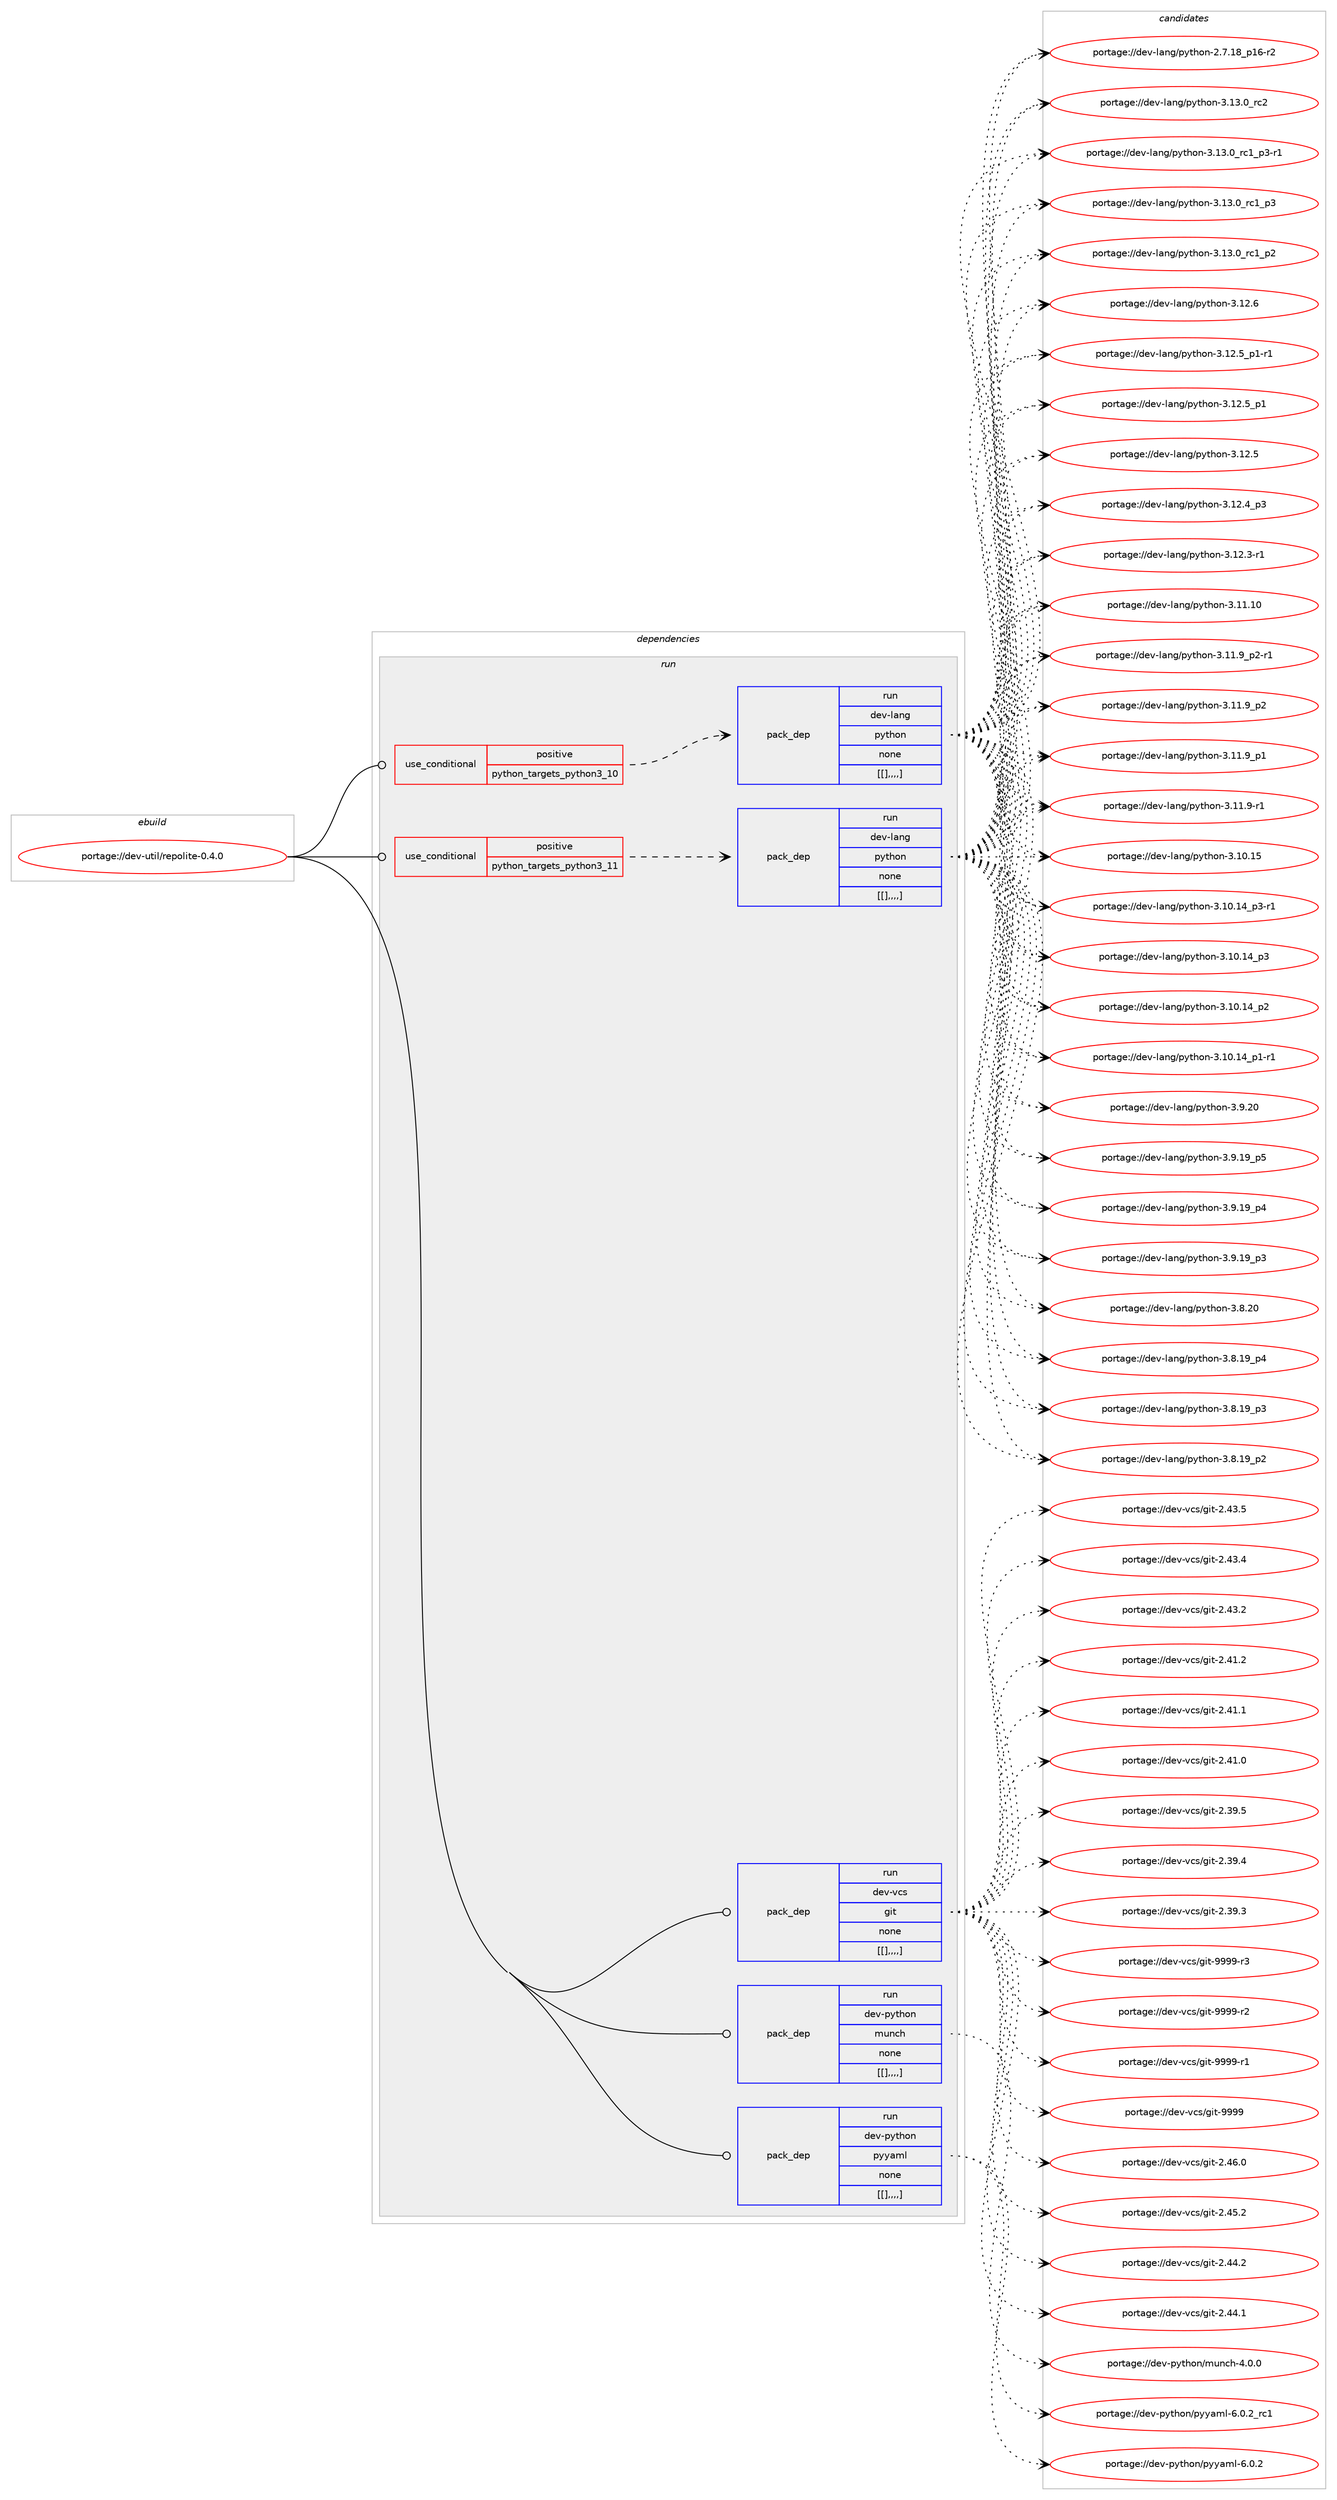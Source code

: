 digraph prolog {

# *************
# Graph options
# *************

newrank=true;
concentrate=true;
compound=true;
graph [rankdir=LR,fontname=Helvetica,fontsize=10,ranksep=1.5];#, ranksep=2.5, nodesep=0.2];
edge  [arrowhead=vee];
node  [fontname=Helvetica,fontsize=10];

# **********
# The ebuild
# **********

subgraph cluster_leftcol {
color=gray;
label=<<i>ebuild</i>>;
id [label="portage://dev-util/repolite-0.4.0", color=red, width=4, href="../dev-util/repolite-0.4.0.svg"];
}

# ****************
# The dependencies
# ****************

subgraph cluster_midcol {
color=gray;
label=<<i>dependencies</i>>;
subgraph cluster_compile {
fillcolor="#eeeeee";
style=filled;
label=<<i>compile</i>>;
}
subgraph cluster_compileandrun {
fillcolor="#eeeeee";
style=filled;
label=<<i>compile and run</i>>;
}
subgraph cluster_run {
fillcolor="#eeeeee";
style=filled;
label=<<i>run</i>>;
subgraph cond63387 {
dependency222857 [label=<<TABLE BORDER="0" CELLBORDER="1" CELLSPACING="0" CELLPADDING="4"><TR><TD ROWSPAN="3" CELLPADDING="10">use_conditional</TD></TR><TR><TD>positive</TD></TR><TR><TD>python_targets_python3_10</TD></TR></TABLE>>, shape=none, color=red];
subgraph pack158037 {
dependency222858 [label=<<TABLE BORDER="0" CELLBORDER="1" CELLSPACING="0" CELLPADDING="4" WIDTH="220"><TR><TD ROWSPAN="6" CELLPADDING="30">pack_dep</TD></TR><TR><TD WIDTH="110">run</TD></TR><TR><TD>dev-lang</TD></TR><TR><TD>python</TD></TR><TR><TD>none</TD></TR><TR><TD>[[],,,,]</TD></TR></TABLE>>, shape=none, color=blue];
}
dependency222857:e -> dependency222858:w [weight=20,style="dashed",arrowhead="vee"];
}
id:e -> dependency222857:w [weight=20,style="solid",arrowhead="odot"];
subgraph cond63388 {
dependency222859 [label=<<TABLE BORDER="0" CELLBORDER="1" CELLSPACING="0" CELLPADDING="4"><TR><TD ROWSPAN="3" CELLPADDING="10">use_conditional</TD></TR><TR><TD>positive</TD></TR><TR><TD>python_targets_python3_11</TD></TR></TABLE>>, shape=none, color=red];
subgraph pack158038 {
dependency222860 [label=<<TABLE BORDER="0" CELLBORDER="1" CELLSPACING="0" CELLPADDING="4" WIDTH="220"><TR><TD ROWSPAN="6" CELLPADDING="30">pack_dep</TD></TR><TR><TD WIDTH="110">run</TD></TR><TR><TD>dev-lang</TD></TR><TR><TD>python</TD></TR><TR><TD>none</TD></TR><TR><TD>[[],,,,]</TD></TR></TABLE>>, shape=none, color=blue];
}
dependency222859:e -> dependency222860:w [weight=20,style="dashed",arrowhead="vee"];
}
id:e -> dependency222859:w [weight=20,style="solid",arrowhead="odot"];
subgraph pack158039 {
dependency222861 [label=<<TABLE BORDER="0" CELLBORDER="1" CELLSPACING="0" CELLPADDING="4" WIDTH="220"><TR><TD ROWSPAN="6" CELLPADDING="30">pack_dep</TD></TR><TR><TD WIDTH="110">run</TD></TR><TR><TD>dev-python</TD></TR><TR><TD>munch</TD></TR><TR><TD>none</TD></TR><TR><TD>[[],,,,]</TD></TR></TABLE>>, shape=none, color=blue];
}
id:e -> dependency222861:w [weight=20,style="solid",arrowhead="odot"];
subgraph pack158040 {
dependency222862 [label=<<TABLE BORDER="0" CELLBORDER="1" CELLSPACING="0" CELLPADDING="4" WIDTH="220"><TR><TD ROWSPAN="6" CELLPADDING="30">pack_dep</TD></TR><TR><TD WIDTH="110">run</TD></TR><TR><TD>dev-python</TD></TR><TR><TD>pyyaml</TD></TR><TR><TD>none</TD></TR><TR><TD>[[],,,,]</TD></TR></TABLE>>, shape=none, color=blue];
}
id:e -> dependency222862:w [weight=20,style="solid",arrowhead="odot"];
subgraph pack158041 {
dependency222863 [label=<<TABLE BORDER="0" CELLBORDER="1" CELLSPACING="0" CELLPADDING="4" WIDTH="220"><TR><TD ROWSPAN="6" CELLPADDING="30">pack_dep</TD></TR><TR><TD WIDTH="110">run</TD></TR><TR><TD>dev-vcs</TD></TR><TR><TD>git</TD></TR><TR><TD>none</TD></TR><TR><TD>[[],,,,]</TD></TR></TABLE>>, shape=none, color=blue];
}
id:e -> dependency222863:w [weight=20,style="solid",arrowhead="odot"];
}
}

# **************
# The candidates
# **************

subgraph cluster_choices {
rank=same;
color=gray;
label=<<i>candidates</i>>;

subgraph choice158037 {
color=black;
nodesep=1;
choice10010111845108971101034711212111610411111045514649514648951149950 [label="portage://dev-lang/python-3.13.0_rc2", color=red, width=4,href="../dev-lang/python-3.13.0_rc2.svg"];
choice1001011184510897110103471121211161041111104551464951464895114994995112514511449 [label="portage://dev-lang/python-3.13.0_rc1_p3-r1", color=red, width=4,href="../dev-lang/python-3.13.0_rc1_p3-r1.svg"];
choice100101118451089711010347112121116104111110455146495146489511499499511251 [label="portage://dev-lang/python-3.13.0_rc1_p3", color=red, width=4,href="../dev-lang/python-3.13.0_rc1_p3.svg"];
choice100101118451089711010347112121116104111110455146495146489511499499511250 [label="portage://dev-lang/python-3.13.0_rc1_p2", color=red, width=4,href="../dev-lang/python-3.13.0_rc1_p2.svg"];
choice10010111845108971101034711212111610411111045514649504654 [label="portage://dev-lang/python-3.12.6", color=red, width=4,href="../dev-lang/python-3.12.6.svg"];
choice1001011184510897110103471121211161041111104551464950465395112494511449 [label="portage://dev-lang/python-3.12.5_p1-r1", color=red, width=4,href="../dev-lang/python-3.12.5_p1-r1.svg"];
choice100101118451089711010347112121116104111110455146495046539511249 [label="portage://dev-lang/python-3.12.5_p1", color=red, width=4,href="../dev-lang/python-3.12.5_p1.svg"];
choice10010111845108971101034711212111610411111045514649504653 [label="portage://dev-lang/python-3.12.5", color=red, width=4,href="../dev-lang/python-3.12.5.svg"];
choice100101118451089711010347112121116104111110455146495046529511251 [label="portage://dev-lang/python-3.12.4_p3", color=red, width=4,href="../dev-lang/python-3.12.4_p3.svg"];
choice100101118451089711010347112121116104111110455146495046514511449 [label="portage://dev-lang/python-3.12.3-r1", color=red, width=4,href="../dev-lang/python-3.12.3-r1.svg"];
choice1001011184510897110103471121211161041111104551464949464948 [label="portage://dev-lang/python-3.11.10", color=red, width=4,href="../dev-lang/python-3.11.10.svg"];
choice1001011184510897110103471121211161041111104551464949465795112504511449 [label="portage://dev-lang/python-3.11.9_p2-r1", color=red, width=4,href="../dev-lang/python-3.11.9_p2-r1.svg"];
choice100101118451089711010347112121116104111110455146494946579511250 [label="portage://dev-lang/python-3.11.9_p2", color=red, width=4,href="../dev-lang/python-3.11.9_p2.svg"];
choice100101118451089711010347112121116104111110455146494946579511249 [label="portage://dev-lang/python-3.11.9_p1", color=red, width=4,href="../dev-lang/python-3.11.9_p1.svg"];
choice100101118451089711010347112121116104111110455146494946574511449 [label="portage://dev-lang/python-3.11.9-r1", color=red, width=4,href="../dev-lang/python-3.11.9-r1.svg"];
choice1001011184510897110103471121211161041111104551464948464953 [label="portage://dev-lang/python-3.10.15", color=red, width=4,href="../dev-lang/python-3.10.15.svg"];
choice100101118451089711010347112121116104111110455146494846495295112514511449 [label="portage://dev-lang/python-3.10.14_p3-r1", color=red, width=4,href="../dev-lang/python-3.10.14_p3-r1.svg"];
choice10010111845108971101034711212111610411111045514649484649529511251 [label="portage://dev-lang/python-3.10.14_p3", color=red, width=4,href="../dev-lang/python-3.10.14_p3.svg"];
choice10010111845108971101034711212111610411111045514649484649529511250 [label="portage://dev-lang/python-3.10.14_p2", color=red, width=4,href="../dev-lang/python-3.10.14_p2.svg"];
choice100101118451089711010347112121116104111110455146494846495295112494511449 [label="portage://dev-lang/python-3.10.14_p1-r1", color=red, width=4,href="../dev-lang/python-3.10.14_p1-r1.svg"];
choice10010111845108971101034711212111610411111045514657465048 [label="portage://dev-lang/python-3.9.20", color=red, width=4,href="../dev-lang/python-3.9.20.svg"];
choice100101118451089711010347112121116104111110455146574649579511253 [label="portage://dev-lang/python-3.9.19_p5", color=red, width=4,href="../dev-lang/python-3.9.19_p5.svg"];
choice100101118451089711010347112121116104111110455146574649579511252 [label="portage://dev-lang/python-3.9.19_p4", color=red, width=4,href="../dev-lang/python-3.9.19_p4.svg"];
choice100101118451089711010347112121116104111110455146574649579511251 [label="portage://dev-lang/python-3.9.19_p3", color=red, width=4,href="../dev-lang/python-3.9.19_p3.svg"];
choice10010111845108971101034711212111610411111045514656465048 [label="portage://dev-lang/python-3.8.20", color=red, width=4,href="../dev-lang/python-3.8.20.svg"];
choice100101118451089711010347112121116104111110455146564649579511252 [label="portage://dev-lang/python-3.8.19_p4", color=red, width=4,href="../dev-lang/python-3.8.19_p4.svg"];
choice100101118451089711010347112121116104111110455146564649579511251 [label="portage://dev-lang/python-3.8.19_p3", color=red, width=4,href="../dev-lang/python-3.8.19_p3.svg"];
choice100101118451089711010347112121116104111110455146564649579511250 [label="portage://dev-lang/python-3.8.19_p2", color=red, width=4,href="../dev-lang/python-3.8.19_p2.svg"];
choice100101118451089711010347112121116104111110455046554649569511249544511450 [label="portage://dev-lang/python-2.7.18_p16-r2", color=red, width=4,href="../dev-lang/python-2.7.18_p16-r2.svg"];
dependency222858:e -> choice10010111845108971101034711212111610411111045514649514648951149950:w [style=dotted,weight="100"];
dependency222858:e -> choice1001011184510897110103471121211161041111104551464951464895114994995112514511449:w [style=dotted,weight="100"];
dependency222858:e -> choice100101118451089711010347112121116104111110455146495146489511499499511251:w [style=dotted,weight="100"];
dependency222858:e -> choice100101118451089711010347112121116104111110455146495146489511499499511250:w [style=dotted,weight="100"];
dependency222858:e -> choice10010111845108971101034711212111610411111045514649504654:w [style=dotted,weight="100"];
dependency222858:e -> choice1001011184510897110103471121211161041111104551464950465395112494511449:w [style=dotted,weight="100"];
dependency222858:e -> choice100101118451089711010347112121116104111110455146495046539511249:w [style=dotted,weight="100"];
dependency222858:e -> choice10010111845108971101034711212111610411111045514649504653:w [style=dotted,weight="100"];
dependency222858:e -> choice100101118451089711010347112121116104111110455146495046529511251:w [style=dotted,weight="100"];
dependency222858:e -> choice100101118451089711010347112121116104111110455146495046514511449:w [style=dotted,weight="100"];
dependency222858:e -> choice1001011184510897110103471121211161041111104551464949464948:w [style=dotted,weight="100"];
dependency222858:e -> choice1001011184510897110103471121211161041111104551464949465795112504511449:w [style=dotted,weight="100"];
dependency222858:e -> choice100101118451089711010347112121116104111110455146494946579511250:w [style=dotted,weight="100"];
dependency222858:e -> choice100101118451089711010347112121116104111110455146494946579511249:w [style=dotted,weight="100"];
dependency222858:e -> choice100101118451089711010347112121116104111110455146494946574511449:w [style=dotted,weight="100"];
dependency222858:e -> choice1001011184510897110103471121211161041111104551464948464953:w [style=dotted,weight="100"];
dependency222858:e -> choice100101118451089711010347112121116104111110455146494846495295112514511449:w [style=dotted,weight="100"];
dependency222858:e -> choice10010111845108971101034711212111610411111045514649484649529511251:w [style=dotted,weight="100"];
dependency222858:e -> choice10010111845108971101034711212111610411111045514649484649529511250:w [style=dotted,weight="100"];
dependency222858:e -> choice100101118451089711010347112121116104111110455146494846495295112494511449:w [style=dotted,weight="100"];
dependency222858:e -> choice10010111845108971101034711212111610411111045514657465048:w [style=dotted,weight="100"];
dependency222858:e -> choice100101118451089711010347112121116104111110455146574649579511253:w [style=dotted,weight="100"];
dependency222858:e -> choice100101118451089711010347112121116104111110455146574649579511252:w [style=dotted,weight="100"];
dependency222858:e -> choice100101118451089711010347112121116104111110455146574649579511251:w [style=dotted,weight="100"];
dependency222858:e -> choice10010111845108971101034711212111610411111045514656465048:w [style=dotted,weight="100"];
dependency222858:e -> choice100101118451089711010347112121116104111110455146564649579511252:w [style=dotted,weight="100"];
dependency222858:e -> choice100101118451089711010347112121116104111110455146564649579511251:w [style=dotted,weight="100"];
dependency222858:e -> choice100101118451089711010347112121116104111110455146564649579511250:w [style=dotted,weight="100"];
dependency222858:e -> choice100101118451089711010347112121116104111110455046554649569511249544511450:w [style=dotted,weight="100"];
}
subgraph choice158038 {
color=black;
nodesep=1;
choice10010111845108971101034711212111610411111045514649514648951149950 [label="portage://dev-lang/python-3.13.0_rc2", color=red, width=4,href="../dev-lang/python-3.13.0_rc2.svg"];
choice1001011184510897110103471121211161041111104551464951464895114994995112514511449 [label="portage://dev-lang/python-3.13.0_rc1_p3-r1", color=red, width=4,href="../dev-lang/python-3.13.0_rc1_p3-r1.svg"];
choice100101118451089711010347112121116104111110455146495146489511499499511251 [label="portage://dev-lang/python-3.13.0_rc1_p3", color=red, width=4,href="../dev-lang/python-3.13.0_rc1_p3.svg"];
choice100101118451089711010347112121116104111110455146495146489511499499511250 [label="portage://dev-lang/python-3.13.0_rc1_p2", color=red, width=4,href="../dev-lang/python-3.13.0_rc1_p2.svg"];
choice10010111845108971101034711212111610411111045514649504654 [label="portage://dev-lang/python-3.12.6", color=red, width=4,href="../dev-lang/python-3.12.6.svg"];
choice1001011184510897110103471121211161041111104551464950465395112494511449 [label="portage://dev-lang/python-3.12.5_p1-r1", color=red, width=4,href="../dev-lang/python-3.12.5_p1-r1.svg"];
choice100101118451089711010347112121116104111110455146495046539511249 [label="portage://dev-lang/python-3.12.5_p1", color=red, width=4,href="../dev-lang/python-3.12.5_p1.svg"];
choice10010111845108971101034711212111610411111045514649504653 [label="portage://dev-lang/python-3.12.5", color=red, width=4,href="../dev-lang/python-3.12.5.svg"];
choice100101118451089711010347112121116104111110455146495046529511251 [label="portage://dev-lang/python-3.12.4_p3", color=red, width=4,href="../dev-lang/python-3.12.4_p3.svg"];
choice100101118451089711010347112121116104111110455146495046514511449 [label="portage://dev-lang/python-3.12.3-r1", color=red, width=4,href="../dev-lang/python-3.12.3-r1.svg"];
choice1001011184510897110103471121211161041111104551464949464948 [label="portage://dev-lang/python-3.11.10", color=red, width=4,href="../dev-lang/python-3.11.10.svg"];
choice1001011184510897110103471121211161041111104551464949465795112504511449 [label="portage://dev-lang/python-3.11.9_p2-r1", color=red, width=4,href="../dev-lang/python-3.11.9_p2-r1.svg"];
choice100101118451089711010347112121116104111110455146494946579511250 [label="portage://dev-lang/python-3.11.9_p2", color=red, width=4,href="../dev-lang/python-3.11.9_p2.svg"];
choice100101118451089711010347112121116104111110455146494946579511249 [label="portage://dev-lang/python-3.11.9_p1", color=red, width=4,href="../dev-lang/python-3.11.9_p1.svg"];
choice100101118451089711010347112121116104111110455146494946574511449 [label="portage://dev-lang/python-3.11.9-r1", color=red, width=4,href="../dev-lang/python-3.11.9-r1.svg"];
choice1001011184510897110103471121211161041111104551464948464953 [label="portage://dev-lang/python-3.10.15", color=red, width=4,href="../dev-lang/python-3.10.15.svg"];
choice100101118451089711010347112121116104111110455146494846495295112514511449 [label="portage://dev-lang/python-3.10.14_p3-r1", color=red, width=4,href="../dev-lang/python-3.10.14_p3-r1.svg"];
choice10010111845108971101034711212111610411111045514649484649529511251 [label="portage://dev-lang/python-3.10.14_p3", color=red, width=4,href="../dev-lang/python-3.10.14_p3.svg"];
choice10010111845108971101034711212111610411111045514649484649529511250 [label="portage://dev-lang/python-3.10.14_p2", color=red, width=4,href="../dev-lang/python-3.10.14_p2.svg"];
choice100101118451089711010347112121116104111110455146494846495295112494511449 [label="portage://dev-lang/python-3.10.14_p1-r1", color=red, width=4,href="../dev-lang/python-3.10.14_p1-r1.svg"];
choice10010111845108971101034711212111610411111045514657465048 [label="portage://dev-lang/python-3.9.20", color=red, width=4,href="../dev-lang/python-3.9.20.svg"];
choice100101118451089711010347112121116104111110455146574649579511253 [label="portage://dev-lang/python-3.9.19_p5", color=red, width=4,href="../dev-lang/python-3.9.19_p5.svg"];
choice100101118451089711010347112121116104111110455146574649579511252 [label="portage://dev-lang/python-3.9.19_p4", color=red, width=4,href="../dev-lang/python-3.9.19_p4.svg"];
choice100101118451089711010347112121116104111110455146574649579511251 [label="portage://dev-lang/python-3.9.19_p3", color=red, width=4,href="../dev-lang/python-3.9.19_p3.svg"];
choice10010111845108971101034711212111610411111045514656465048 [label="portage://dev-lang/python-3.8.20", color=red, width=4,href="../dev-lang/python-3.8.20.svg"];
choice100101118451089711010347112121116104111110455146564649579511252 [label="portage://dev-lang/python-3.8.19_p4", color=red, width=4,href="../dev-lang/python-3.8.19_p4.svg"];
choice100101118451089711010347112121116104111110455146564649579511251 [label="portage://dev-lang/python-3.8.19_p3", color=red, width=4,href="../dev-lang/python-3.8.19_p3.svg"];
choice100101118451089711010347112121116104111110455146564649579511250 [label="portage://dev-lang/python-3.8.19_p2", color=red, width=4,href="../dev-lang/python-3.8.19_p2.svg"];
choice100101118451089711010347112121116104111110455046554649569511249544511450 [label="portage://dev-lang/python-2.7.18_p16-r2", color=red, width=4,href="../dev-lang/python-2.7.18_p16-r2.svg"];
dependency222860:e -> choice10010111845108971101034711212111610411111045514649514648951149950:w [style=dotted,weight="100"];
dependency222860:e -> choice1001011184510897110103471121211161041111104551464951464895114994995112514511449:w [style=dotted,weight="100"];
dependency222860:e -> choice100101118451089711010347112121116104111110455146495146489511499499511251:w [style=dotted,weight="100"];
dependency222860:e -> choice100101118451089711010347112121116104111110455146495146489511499499511250:w [style=dotted,weight="100"];
dependency222860:e -> choice10010111845108971101034711212111610411111045514649504654:w [style=dotted,weight="100"];
dependency222860:e -> choice1001011184510897110103471121211161041111104551464950465395112494511449:w [style=dotted,weight="100"];
dependency222860:e -> choice100101118451089711010347112121116104111110455146495046539511249:w [style=dotted,weight="100"];
dependency222860:e -> choice10010111845108971101034711212111610411111045514649504653:w [style=dotted,weight="100"];
dependency222860:e -> choice100101118451089711010347112121116104111110455146495046529511251:w [style=dotted,weight="100"];
dependency222860:e -> choice100101118451089711010347112121116104111110455146495046514511449:w [style=dotted,weight="100"];
dependency222860:e -> choice1001011184510897110103471121211161041111104551464949464948:w [style=dotted,weight="100"];
dependency222860:e -> choice1001011184510897110103471121211161041111104551464949465795112504511449:w [style=dotted,weight="100"];
dependency222860:e -> choice100101118451089711010347112121116104111110455146494946579511250:w [style=dotted,weight="100"];
dependency222860:e -> choice100101118451089711010347112121116104111110455146494946579511249:w [style=dotted,weight="100"];
dependency222860:e -> choice100101118451089711010347112121116104111110455146494946574511449:w [style=dotted,weight="100"];
dependency222860:e -> choice1001011184510897110103471121211161041111104551464948464953:w [style=dotted,weight="100"];
dependency222860:e -> choice100101118451089711010347112121116104111110455146494846495295112514511449:w [style=dotted,weight="100"];
dependency222860:e -> choice10010111845108971101034711212111610411111045514649484649529511251:w [style=dotted,weight="100"];
dependency222860:e -> choice10010111845108971101034711212111610411111045514649484649529511250:w [style=dotted,weight="100"];
dependency222860:e -> choice100101118451089711010347112121116104111110455146494846495295112494511449:w [style=dotted,weight="100"];
dependency222860:e -> choice10010111845108971101034711212111610411111045514657465048:w [style=dotted,weight="100"];
dependency222860:e -> choice100101118451089711010347112121116104111110455146574649579511253:w [style=dotted,weight="100"];
dependency222860:e -> choice100101118451089711010347112121116104111110455146574649579511252:w [style=dotted,weight="100"];
dependency222860:e -> choice100101118451089711010347112121116104111110455146574649579511251:w [style=dotted,weight="100"];
dependency222860:e -> choice10010111845108971101034711212111610411111045514656465048:w [style=dotted,weight="100"];
dependency222860:e -> choice100101118451089711010347112121116104111110455146564649579511252:w [style=dotted,weight="100"];
dependency222860:e -> choice100101118451089711010347112121116104111110455146564649579511251:w [style=dotted,weight="100"];
dependency222860:e -> choice100101118451089711010347112121116104111110455146564649579511250:w [style=dotted,weight="100"];
dependency222860:e -> choice100101118451089711010347112121116104111110455046554649569511249544511450:w [style=dotted,weight="100"];
}
subgraph choice158039 {
color=black;
nodesep=1;
choice100101118451121211161041111104710911711099104455246484648 [label="portage://dev-python/munch-4.0.0", color=red, width=4,href="../dev-python/munch-4.0.0.svg"];
dependency222861:e -> choice100101118451121211161041111104710911711099104455246484648:w [style=dotted,weight="100"];
}
subgraph choice158040 {
color=black;
nodesep=1;
choice100101118451121211161041111104711212112197109108455446484650951149949 [label="portage://dev-python/pyyaml-6.0.2_rc1", color=red, width=4,href="../dev-python/pyyaml-6.0.2_rc1.svg"];
choice100101118451121211161041111104711212112197109108455446484650 [label="portage://dev-python/pyyaml-6.0.2", color=red, width=4,href="../dev-python/pyyaml-6.0.2.svg"];
dependency222862:e -> choice100101118451121211161041111104711212112197109108455446484650951149949:w [style=dotted,weight="100"];
dependency222862:e -> choice100101118451121211161041111104711212112197109108455446484650:w [style=dotted,weight="100"];
}
subgraph choice158041 {
color=black;
nodesep=1;
choice10010111845118991154710310511645575757574511451 [label="portage://dev-vcs/git-9999-r3", color=red, width=4,href="../dev-vcs/git-9999-r3.svg"];
choice10010111845118991154710310511645575757574511450 [label="portage://dev-vcs/git-9999-r2", color=red, width=4,href="../dev-vcs/git-9999-r2.svg"];
choice10010111845118991154710310511645575757574511449 [label="portage://dev-vcs/git-9999-r1", color=red, width=4,href="../dev-vcs/git-9999-r1.svg"];
choice1001011184511899115471031051164557575757 [label="portage://dev-vcs/git-9999", color=red, width=4,href="../dev-vcs/git-9999.svg"];
choice10010111845118991154710310511645504652544648 [label="portage://dev-vcs/git-2.46.0", color=red, width=4,href="../dev-vcs/git-2.46.0.svg"];
choice10010111845118991154710310511645504652534650 [label="portage://dev-vcs/git-2.45.2", color=red, width=4,href="../dev-vcs/git-2.45.2.svg"];
choice10010111845118991154710310511645504652524650 [label="portage://dev-vcs/git-2.44.2", color=red, width=4,href="../dev-vcs/git-2.44.2.svg"];
choice10010111845118991154710310511645504652524649 [label="portage://dev-vcs/git-2.44.1", color=red, width=4,href="../dev-vcs/git-2.44.1.svg"];
choice10010111845118991154710310511645504652514653 [label="portage://dev-vcs/git-2.43.5", color=red, width=4,href="../dev-vcs/git-2.43.5.svg"];
choice10010111845118991154710310511645504652514652 [label="portage://dev-vcs/git-2.43.4", color=red, width=4,href="../dev-vcs/git-2.43.4.svg"];
choice10010111845118991154710310511645504652514650 [label="portage://dev-vcs/git-2.43.2", color=red, width=4,href="../dev-vcs/git-2.43.2.svg"];
choice10010111845118991154710310511645504652494650 [label="portage://dev-vcs/git-2.41.2", color=red, width=4,href="../dev-vcs/git-2.41.2.svg"];
choice10010111845118991154710310511645504652494649 [label="portage://dev-vcs/git-2.41.1", color=red, width=4,href="../dev-vcs/git-2.41.1.svg"];
choice10010111845118991154710310511645504652494648 [label="portage://dev-vcs/git-2.41.0", color=red, width=4,href="../dev-vcs/git-2.41.0.svg"];
choice10010111845118991154710310511645504651574653 [label="portage://dev-vcs/git-2.39.5", color=red, width=4,href="../dev-vcs/git-2.39.5.svg"];
choice10010111845118991154710310511645504651574652 [label="portage://dev-vcs/git-2.39.4", color=red, width=4,href="../dev-vcs/git-2.39.4.svg"];
choice10010111845118991154710310511645504651574651 [label="portage://dev-vcs/git-2.39.3", color=red, width=4,href="../dev-vcs/git-2.39.3.svg"];
dependency222863:e -> choice10010111845118991154710310511645575757574511451:w [style=dotted,weight="100"];
dependency222863:e -> choice10010111845118991154710310511645575757574511450:w [style=dotted,weight="100"];
dependency222863:e -> choice10010111845118991154710310511645575757574511449:w [style=dotted,weight="100"];
dependency222863:e -> choice1001011184511899115471031051164557575757:w [style=dotted,weight="100"];
dependency222863:e -> choice10010111845118991154710310511645504652544648:w [style=dotted,weight="100"];
dependency222863:e -> choice10010111845118991154710310511645504652534650:w [style=dotted,weight="100"];
dependency222863:e -> choice10010111845118991154710310511645504652524650:w [style=dotted,weight="100"];
dependency222863:e -> choice10010111845118991154710310511645504652524649:w [style=dotted,weight="100"];
dependency222863:e -> choice10010111845118991154710310511645504652514653:w [style=dotted,weight="100"];
dependency222863:e -> choice10010111845118991154710310511645504652514652:w [style=dotted,weight="100"];
dependency222863:e -> choice10010111845118991154710310511645504652514650:w [style=dotted,weight="100"];
dependency222863:e -> choice10010111845118991154710310511645504652494650:w [style=dotted,weight="100"];
dependency222863:e -> choice10010111845118991154710310511645504652494649:w [style=dotted,weight="100"];
dependency222863:e -> choice10010111845118991154710310511645504652494648:w [style=dotted,weight="100"];
dependency222863:e -> choice10010111845118991154710310511645504651574653:w [style=dotted,weight="100"];
dependency222863:e -> choice10010111845118991154710310511645504651574652:w [style=dotted,weight="100"];
dependency222863:e -> choice10010111845118991154710310511645504651574651:w [style=dotted,weight="100"];
}
}

}
